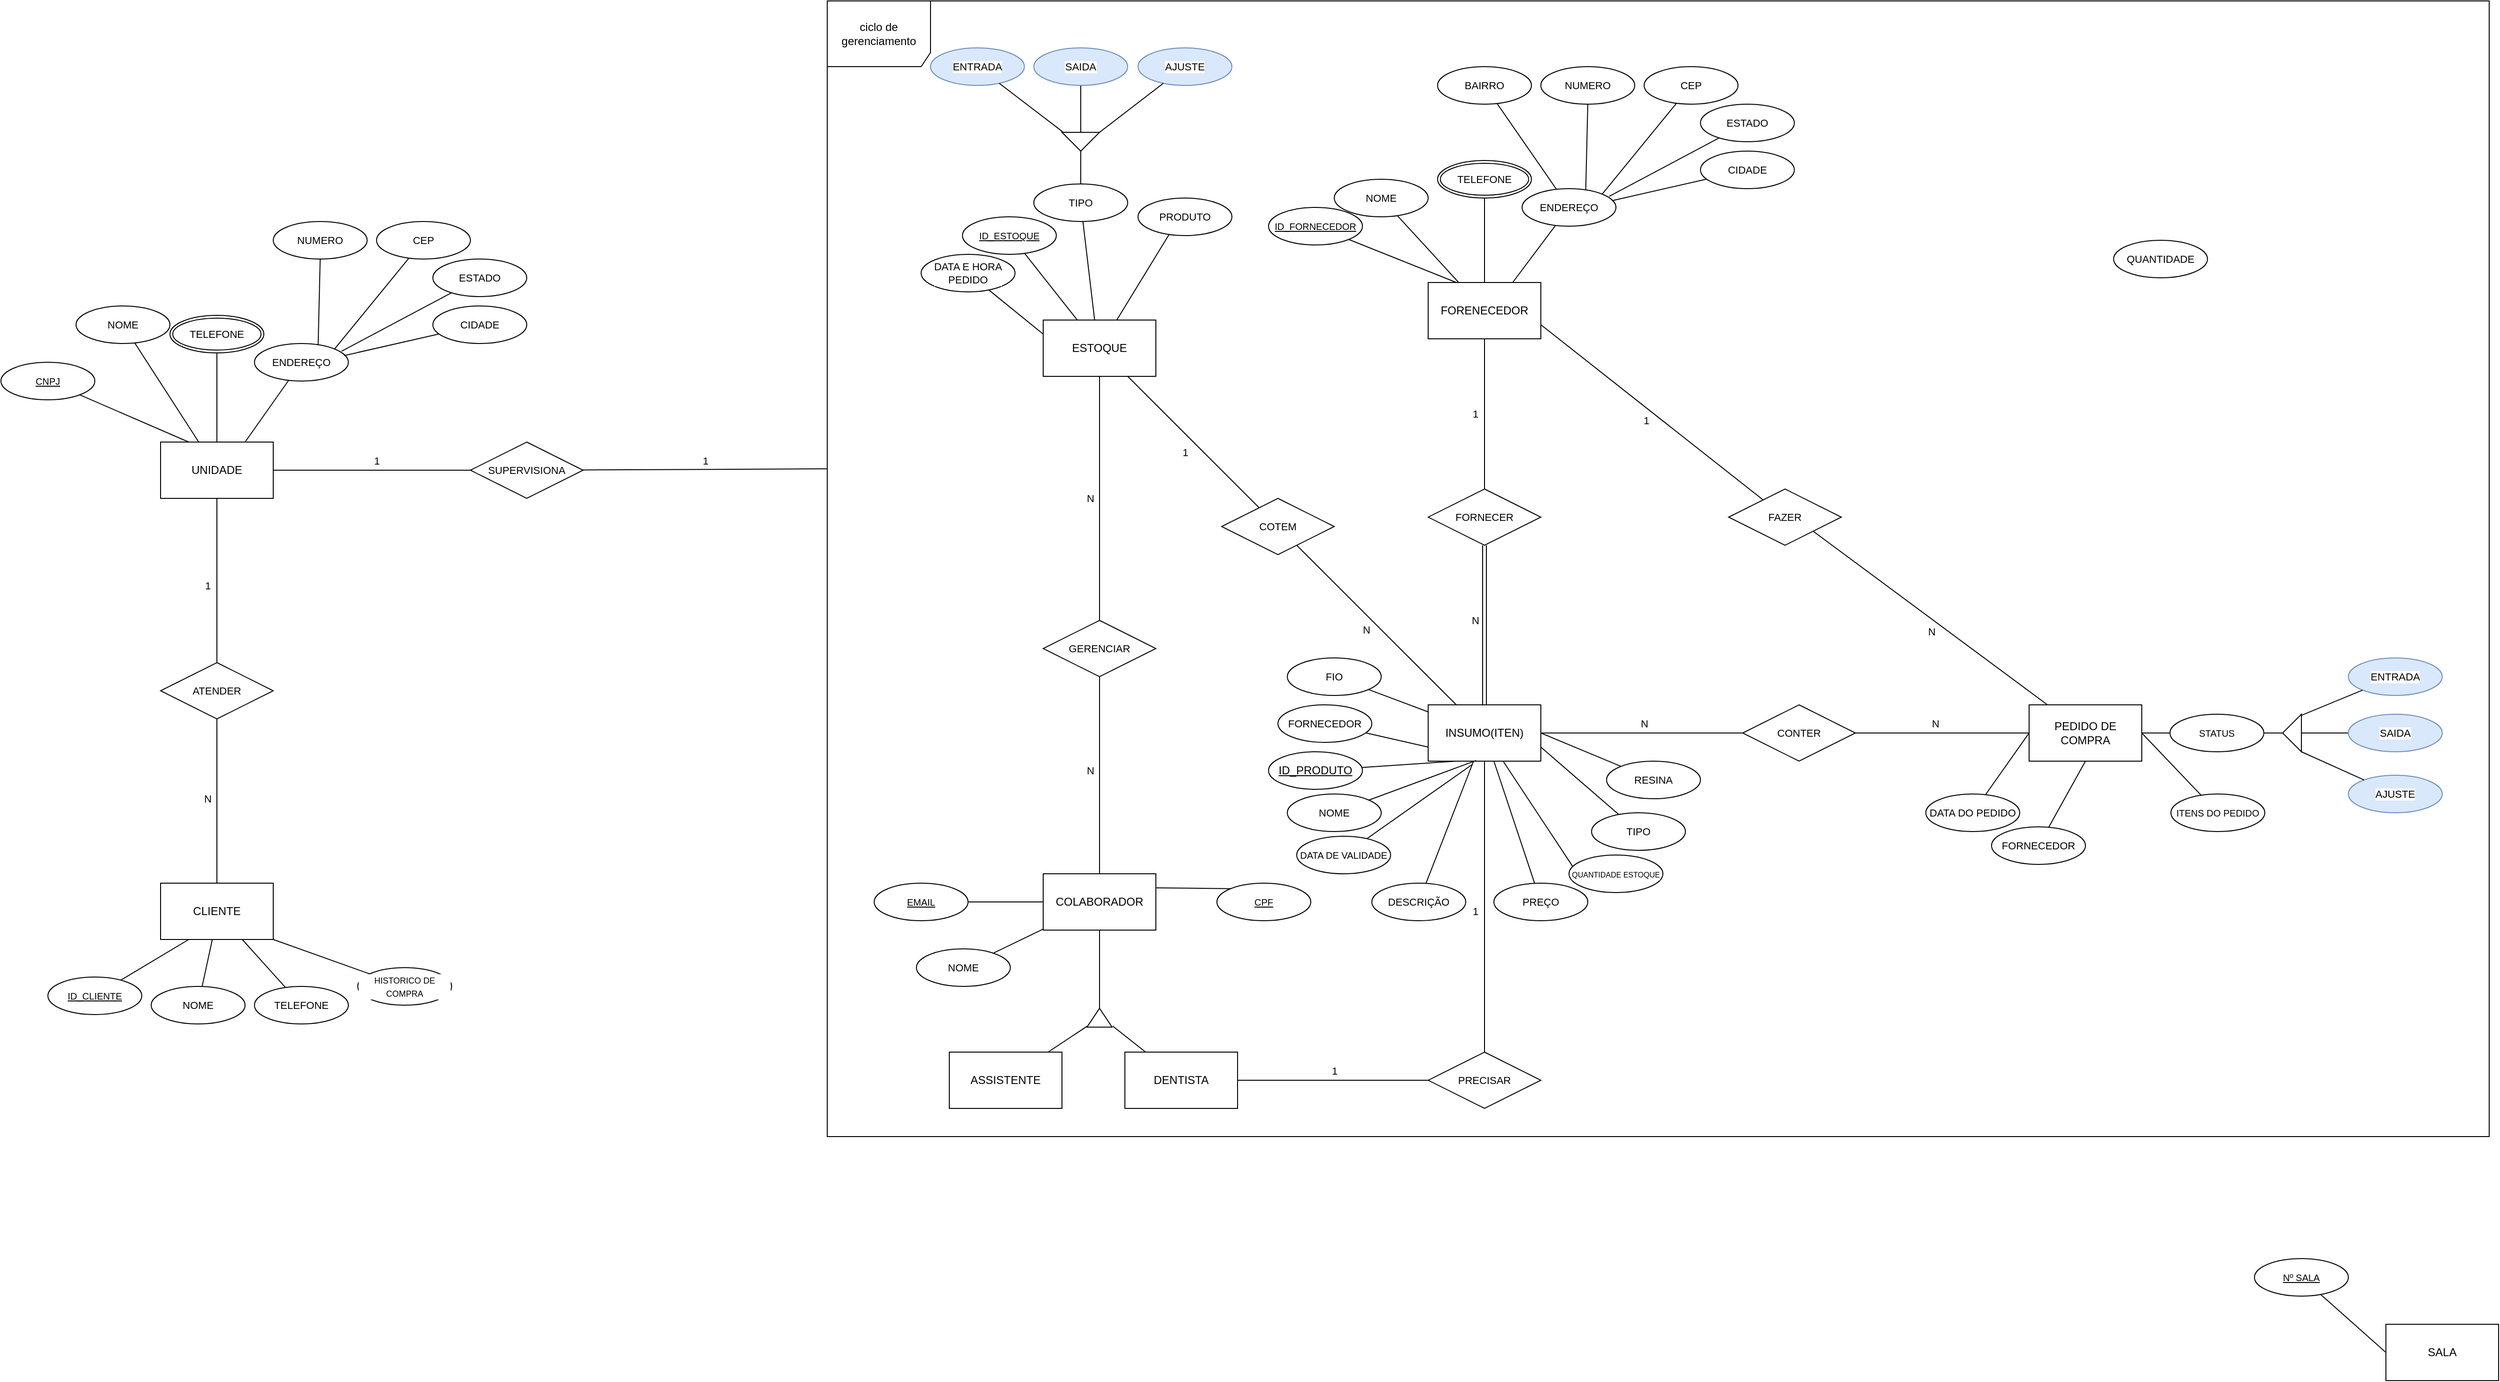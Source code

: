<mxfile version="24.4.0" type="github">
  <diagram name="Página-1" id="sjnM--gIX61gZ9Nr2OTS">
    <mxGraphModel dx="3592" dy="2156" grid="1" gridSize="10" guides="1" tooltips="1" connect="1" arrows="1" fold="1" page="1" pageScale="1" pageWidth="827" pageHeight="1169" math="0" shadow="0">
      <root>
        <mxCell id="0" />
        <mxCell id="1" parent="0" />
        <mxCell id="F1vruIVf_fd0uhkr9uQT-101" value="N" style="edgeStyle=none;rounded=0;orthogonalLoop=1;jettySize=auto;html=1;strokeColor=default;align=center;verticalAlign=middle;fontFamily=Helvetica;fontSize=11;fontColor=default;labelBackgroundColor=default;endArrow=none;endFill=0;entryX=0;entryY=0.5;entryDx=0;entryDy=0;" edge="1" parent="1" source="8owuQO46JdRlv9yFXmdw-3" target="F1vruIVf_fd0uhkr9uQT-100">
          <mxGeometry x="0.023" y="10" relative="1" as="geometry">
            <mxPoint x="460" y="140" as="targetPoint" />
            <mxPoint as="offset" />
          </mxGeometry>
        </mxCell>
        <mxCell id="F1vruIVf_fd0uhkr9uQT-106" value="N" style="edgeStyle=none;rounded=0;orthogonalLoop=1;jettySize=auto;html=1;strokeColor=default;align=center;verticalAlign=middle;fontFamily=Helvetica;fontSize=11;fontColor=default;labelBackgroundColor=default;endArrow=none;endFill=0;" edge="1" parent="1" source="8owuQO46JdRlv9yFXmdw-3" target="F1vruIVf_fd0uhkr9uQT-105">
          <mxGeometry x="0.035" y="11" relative="1" as="geometry">
            <mxPoint as="offset" />
          </mxGeometry>
        </mxCell>
        <mxCell id="8owuQO46JdRlv9yFXmdw-3" value="INSUMO(ITEN)" style="rounded=0;whiteSpace=wrap;html=1;direction=east;" parent="1" vertex="1">
          <mxGeometry x="140" y="110" width="120" height="60" as="geometry" />
        </mxCell>
        <mxCell id="8owuQO46JdRlv9yFXmdw-4" value="FORENECEDOR" style="rounded=0;whiteSpace=wrap;html=1;" parent="1" vertex="1">
          <mxGeometry x="140" y="-340" width="120" height="60" as="geometry" />
        </mxCell>
        <mxCell id="8owuQO46JdRlv9yFXmdw-5" value="PEDIDO DE COMPRA" style="rounded=0;whiteSpace=wrap;html=1;" parent="1" vertex="1">
          <mxGeometry x="780" y="110" width="120" height="60" as="geometry" />
        </mxCell>
        <mxCell id="F1vruIVf_fd0uhkr9uQT-114" value="N" style="edgeStyle=none;rounded=0;orthogonalLoop=1;jettySize=auto;html=1;strokeColor=default;align=center;verticalAlign=middle;fontFamily=Helvetica;fontSize=11;fontColor=default;labelBackgroundColor=default;endArrow=none;endFill=0;entryX=0.5;entryY=1;entryDx=0;entryDy=0;" edge="1" parent="1" source="8owuQO46JdRlv9yFXmdw-6" target="F1vruIVf_fd0uhkr9uQT-113">
          <mxGeometry x="0.029" y="10" relative="1" as="geometry">
            <mxPoint x="-1150" y="130" as="targetPoint" />
            <mxPoint as="offset" />
          </mxGeometry>
        </mxCell>
        <mxCell id="8owuQO46JdRlv9yFXmdw-6" value="CLIENTE" style="rounded=0;whiteSpace=wrap;html=1;" parent="1" vertex="1">
          <mxGeometry x="-1210" y="300" width="120" height="60" as="geometry" />
        </mxCell>
        <mxCell id="F1vruIVf_fd0uhkr9uQT-33" style="edgeStyle=none;rounded=0;orthogonalLoop=1;jettySize=auto;html=1;strokeColor=default;align=center;verticalAlign=middle;fontFamily=Helvetica;fontSize=11;fontColor=default;labelBackgroundColor=default;endArrow=none;endFill=0;entryX=0.659;entryY=0.963;entryDx=0;entryDy=0;entryPerimeter=0;" edge="1" parent="1" source="8owuQO46JdRlv9yFXmdw-7" target="F1vruIVf_fd0uhkr9uQT-34">
          <mxGeometry relative="1" as="geometry">
            <mxPoint x="-360" y="-430" as="targetPoint" />
          </mxGeometry>
        </mxCell>
        <mxCell id="F1vruIVf_fd0uhkr9uQT-48" style="edgeStyle=none;rounded=0;orthogonalLoop=1;jettySize=auto;html=1;strokeColor=default;align=center;verticalAlign=middle;fontFamily=Helvetica;fontSize=11;fontColor=default;labelBackgroundColor=default;endArrow=none;endFill=0;entryX=0.33;entryY=0.974;entryDx=0;entryDy=0;entryPerimeter=0;" edge="1" parent="1" source="8owuQO46JdRlv9yFXmdw-7" target="F1vruIVf_fd0uhkr9uQT-50">
          <mxGeometry relative="1" as="geometry">
            <mxPoint x="-140" y="-370" as="targetPoint" />
          </mxGeometry>
        </mxCell>
        <mxCell id="F1vruIVf_fd0uhkr9uQT-104" value="1" style="edgeStyle=none;rounded=0;orthogonalLoop=1;jettySize=auto;html=1;strokeColor=default;align=center;verticalAlign=middle;fontFamily=Helvetica;fontSize=11;fontColor=default;labelBackgroundColor=default;endArrow=none;endFill=0;" edge="1" parent="1" source="8owuQO46JdRlv9yFXmdw-7" target="F1vruIVf_fd0uhkr9uQT-105">
          <mxGeometry x="0.01" y="-14" relative="1" as="geometry">
            <mxPoint x="-50" y="-150" as="targetPoint" />
            <mxPoint as="offset" />
          </mxGeometry>
        </mxCell>
        <mxCell id="8owuQO46JdRlv9yFXmdw-7" value="ESTOQUE" style="rounded=0;whiteSpace=wrap;html=1;" parent="1" vertex="1">
          <mxGeometry x="-270" y="-300" width="120" height="60" as="geometry" />
        </mxCell>
        <mxCell id="8owuQO46JdRlv9yFXmdw-9" style="rounded=0;orthogonalLoop=1;jettySize=auto;html=1;endArrow=none;endFill=0;entryX=0.25;entryY=1;entryDx=0;entryDy=0;" parent="1" source="8owuQO46JdRlv9yFXmdw-8" target="8owuQO46JdRlv9yFXmdw-3" edge="1">
          <mxGeometry relative="1" as="geometry">
            <mxPoint x="170" y="370" as="targetPoint" />
          </mxGeometry>
        </mxCell>
        <mxCell id="8owuQO46JdRlv9yFXmdw-8" value="ID_PRODUTO" style="ellipse;whiteSpace=wrap;html=1;align=center;fontStyle=4;direction=east;" parent="1" vertex="1">
          <mxGeometry x="-30" y="160" width="100" height="40" as="geometry" />
        </mxCell>
        <mxCell id="8owuQO46JdRlv9yFXmdw-11" style="edgeStyle=none;rounded=0;orthogonalLoop=1;jettySize=auto;html=1;strokeColor=default;align=center;verticalAlign=middle;fontFamily=Helvetica;fontSize=11;fontColor=default;labelBackgroundColor=default;endArrow=none;endFill=0;entryX=0.425;entryY=0.989;entryDx=0;entryDy=0;entryPerimeter=0;" parent="1" source="8owuQO46JdRlv9yFXmdw-10" target="8owuQO46JdRlv9yFXmdw-3" edge="1">
          <mxGeometry relative="1" as="geometry">
            <mxPoint x="190.04" y="370" as="targetPoint" />
          </mxGeometry>
        </mxCell>
        <mxCell id="8owuQO46JdRlv9yFXmdw-10" value="NOME" style="ellipse;whiteSpace=wrap;html=1;align=center;fontFamily=Helvetica;fontSize=11;fontColor=default;labelBackgroundColor=default;direction=east;" parent="1" vertex="1">
          <mxGeometry x="-10" y="205" width="100" height="40" as="geometry" />
        </mxCell>
        <mxCell id="8owuQO46JdRlv9yFXmdw-13" style="edgeStyle=none;rounded=0;orthogonalLoop=1;jettySize=auto;html=1;strokeColor=default;align=center;verticalAlign=middle;fontFamily=Helvetica;fontSize=11;fontColor=default;labelBackgroundColor=default;endArrow=none;endFill=0;" parent="1" source="8owuQO46JdRlv9yFXmdw-12" target="8owuQO46JdRlv9yFXmdw-3" edge="1">
          <mxGeometry relative="1" as="geometry">
            <mxPoint x="207.5" y="370" as="targetPoint" />
          </mxGeometry>
        </mxCell>
        <mxCell id="8owuQO46JdRlv9yFXmdw-12" value="DESCRIÇÃO" style="ellipse;whiteSpace=wrap;html=1;align=center;fontFamily=Helvetica;fontSize=11;fontColor=default;labelBackgroundColor=default;direction=east;" parent="1" vertex="1">
          <mxGeometry x="80" y="300" width="100" height="40" as="geometry" />
        </mxCell>
        <mxCell id="8owuQO46JdRlv9yFXmdw-16" style="edgeStyle=none;rounded=0;orthogonalLoop=1;jettySize=auto;html=1;strokeColor=default;align=center;verticalAlign=middle;fontFamily=Helvetica;fontSize=11;fontColor=default;labelBackgroundColor=default;endArrow=none;endFill=0;" parent="1" source="8owuQO46JdRlv9yFXmdw-14" target="8owuQO46JdRlv9yFXmdw-3" edge="1">
          <mxGeometry relative="1" as="geometry">
            <mxPoint x="227.692" y="370" as="targetPoint" />
          </mxGeometry>
        </mxCell>
        <mxCell id="8owuQO46JdRlv9yFXmdw-14" value="PREÇO" style="ellipse;whiteSpace=wrap;html=1;align=center;fontFamily=Helvetica;fontSize=11;fontColor=default;labelBackgroundColor=default;direction=east;" parent="1" vertex="1">
          <mxGeometry x="210" y="300" width="100" height="40" as="geometry" />
        </mxCell>
        <mxCell id="8owuQO46JdRlv9yFXmdw-17" style="edgeStyle=none;rounded=0;orthogonalLoop=1;jettySize=auto;html=1;strokeColor=default;align=center;verticalAlign=middle;fontFamily=Helvetica;fontSize=11;fontColor=default;labelBackgroundColor=default;endArrow=none;endFill=0;exitX=0.187;exitY=0.864;exitDx=0;exitDy=0;exitPerimeter=0;" parent="1" source="8owuQO46JdRlv9yFXmdw-19" target="8owuQO46JdRlv9yFXmdw-3" edge="1">
          <mxGeometry relative="1" as="geometry">
            <mxPoint x="364.645" y="304.142" as="sourcePoint" />
            <mxPoint x="247.203" y="370" as="targetPoint" />
          </mxGeometry>
        </mxCell>
        <mxCell id="8owuQO46JdRlv9yFXmdw-19" value="&lt;font style=&quot;font-size: 8px;&quot;&gt;QUANTIDADE ESTOQUE&lt;/font&gt;" style="ellipse;whiteSpace=wrap;html=1;align=center;fontFamily=Helvetica;fontSize=11;fontColor=default;labelBackgroundColor=default;direction=east;" parent="1" vertex="1">
          <mxGeometry x="290" y="270" width="100" height="40" as="geometry" />
        </mxCell>
        <mxCell id="8owuQO46JdRlv9yFXmdw-22" style="edgeStyle=none;rounded=0;orthogonalLoop=1;jettySize=auto;html=1;strokeColor=default;align=center;verticalAlign=middle;fontFamily=Helvetica;fontSize=11;fontColor=default;labelBackgroundColor=default;endArrow=none;endFill=0;entryX=0;entryY=0.75;entryDx=0;entryDy=0;" parent="1" source="8owuQO46JdRlv9yFXmdw-21" target="8owuQO46JdRlv9yFXmdw-3" edge="1">
          <mxGeometry relative="1" as="geometry">
            <mxPoint x="147.08" y="369.88" as="targetPoint" />
          </mxGeometry>
        </mxCell>
        <mxCell id="8owuQO46JdRlv9yFXmdw-21" value="FORNECEDOR" style="ellipse;whiteSpace=wrap;html=1;align=center;fontFamily=Helvetica;fontSize=11;fontColor=default;labelBackgroundColor=default;direction=east;" parent="1" vertex="1">
          <mxGeometry x="-20" y="110" width="100" height="40" as="geometry" />
        </mxCell>
        <mxCell id="8owuQO46JdRlv9yFXmdw-24" style="edgeStyle=none;rounded=0;orthogonalLoop=1;jettySize=auto;html=1;strokeColor=default;align=center;verticalAlign=middle;fontFamily=Helvetica;fontSize=11;fontColor=default;labelBackgroundColor=default;endArrow=none;endFill=0;entryX=0.39;entryY=1.06;entryDx=0;entryDy=0;entryPerimeter=0;" parent="1" source="8owuQO46JdRlv9yFXmdw-23" target="8owuQO46JdRlv9yFXmdw-3" edge="1">
          <mxGeometry relative="1" as="geometry">
            <mxPoint x="200" y="170" as="targetPoint" />
          </mxGeometry>
        </mxCell>
        <mxCell id="8owuQO46JdRlv9yFXmdw-23" value="&lt;font style=&quot;font-size: 10px;&quot;&gt;DATA DE VALIDADE&lt;/font&gt;" style="ellipse;whiteSpace=wrap;html=1;align=center;fontFamily=Helvetica;fontSize=11;fontColor=default;labelBackgroundColor=default;direction=east;" parent="1" vertex="1">
          <mxGeometry y="250" width="100" height="40" as="geometry" />
        </mxCell>
        <mxCell id="8owuQO46JdRlv9yFXmdw-26" style="edgeStyle=none;rounded=0;orthogonalLoop=1;jettySize=auto;html=1;entryX=0.25;entryY=0;entryDx=0;entryDy=0;strokeColor=default;align=center;verticalAlign=middle;fontFamily=Helvetica;fontSize=11;fontColor=default;labelBackgroundColor=default;endArrow=none;endFill=0;" parent="1" source="8owuQO46JdRlv9yFXmdw-25" target="8owuQO46JdRlv9yFXmdw-4" edge="1">
          <mxGeometry relative="1" as="geometry" />
        </mxCell>
        <mxCell id="8owuQO46JdRlv9yFXmdw-25" value="&lt;font style=&quot;font-size: 10px;&quot;&gt;ID_FORNECEDOR&lt;/font&gt;" style="ellipse;whiteSpace=wrap;html=1;align=center;fontStyle=4;" parent="1" vertex="1">
          <mxGeometry x="-30" y="-420" width="100" height="40" as="geometry" />
        </mxCell>
        <mxCell id="8owuQO46JdRlv9yFXmdw-29" style="edgeStyle=none;rounded=0;orthogonalLoop=1;jettySize=auto;html=1;strokeColor=default;align=center;verticalAlign=middle;fontFamily=Helvetica;fontSize=11;fontColor=default;labelBackgroundColor=default;endArrow=none;endFill=0;" parent="1" source="8owuQO46JdRlv9yFXmdw-27" target="8owuQO46JdRlv9yFXmdw-4" edge="1">
          <mxGeometry relative="1" as="geometry" />
        </mxCell>
        <mxCell id="8owuQO46JdRlv9yFXmdw-27" value="NOME" style="ellipse;whiteSpace=wrap;html=1;align=center;fontFamily=Helvetica;fontSize=11;fontColor=default;labelBackgroundColor=default;" parent="1" vertex="1">
          <mxGeometry x="40" y="-450" width="100" height="40" as="geometry" />
        </mxCell>
        <mxCell id="8owuQO46JdRlv9yFXmdw-30" style="edgeStyle=none;rounded=0;orthogonalLoop=1;jettySize=auto;html=1;strokeColor=default;align=center;verticalAlign=middle;fontFamily=Helvetica;fontSize=11;fontColor=default;labelBackgroundColor=default;endArrow=none;endFill=0;" parent="1" source="8owuQO46JdRlv9yFXmdw-28" target="8owuQO46JdRlv9yFXmdw-4" edge="1">
          <mxGeometry relative="1" as="geometry" />
        </mxCell>
        <mxCell id="8owuQO46JdRlv9yFXmdw-28" value="TELEFONE" style="ellipse;shape=doubleEllipse;margin=3;whiteSpace=wrap;html=1;align=center;fontFamily=Helvetica;fontSize=11;fontColor=default;labelBackgroundColor=default;" parent="1" vertex="1">
          <mxGeometry x="150" y="-470" width="100" height="40" as="geometry" />
        </mxCell>
        <mxCell id="8owuQO46JdRlv9yFXmdw-32" style="edgeStyle=none;rounded=0;orthogonalLoop=1;jettySize=auto;html=1;entryX=0.75;entryY=0;entryDx=0;entryDy=0;strokeColor=default;align=center;verticalAlign=middle;fontFamily=Helvetica;fontSize=11;fontColor=default;labelBackgroundColor=default;endArrow=none;endFill=0;" parent="1" source="8owuQO46JdRlv9yFXmdw-31" target="8owuQO46JdRlv9yFXmdw-4" edge="1">
          <mxGeometry relative="1" as="geometry" />
        </mxCell>
        <mxCell id="8owuQO46JdRlv9yFXmdw-33" style="edgeStyle=none;rounded=0;orthogonalLoop=1;jettySize=auto;html=1;strokeColor=default;align=center;verticalAlign=middle;fontFamily=Helvetica;fontSize=11;fontColor=default;labelBackgroundColor=default;endArrow=none;endFill=0;entryX=0.5;entryY=1;entryDx=0;entryDy=0;exitX=0.678;exitY=0.066;exitDx=0;exitDy=0;exitPerimeter=0;" parent="1" source="8owuQO46JdRlv9yFXmdw-31" target="8owuQO46JdRlv9yFXmdw-34" edge="1">
          <mxGeometry relative="1" as="geometry">
            <mxPoint x="310" y="-520" as="targetPoint" />
          </mxGeometry>
        </mxCell>
        <mxCell id="8owuQO46JdRlv9yFXmdw-31" value="ENDEREÇO" style="ellipse;whiteSpace=wrap;html=1;align=center;fontFamily=Helvetica;fontSize=11;fontColor=default;labelBackgroundColor=default;" parent="1" vertex="1">
          <mxGeometry x="240" y="-440" width="100" height="40" as="geometry" />
        </mxCell>
        <mxCell id="8owuQO46JdRlv9yFXmdw-34" value="NUMERO" style="ellipse;whiteSpace=wrap;html=1;align=center;fontFamily=Helvetica;fontSize=11;fontColor=default;labelBackgroundColor=default;" parent="1" vertex="1">
          <mxGeometry x="260" y="-570" width="100" height="40" as="geometry" />
        </mxCell>
        <mxCell id="8owuQO46JdRlv9yFXmdw-36" style="edgeStyle=none;rounded=0;orthogonalLoop=1;jettySize=auto;html=1;entryX=1;entryY=0;entryDx=0;entryDy=0;strokeColor=default;align=center;verticalAlign=middle;fontFamily=Helvetica;fontSize=11;fontColor=default;labelBackgroundColor=default;endArrow=none;endFill=0;" parent="1" source="8owuQO46JdRlv9yFXmdw-35" target="8owuQO46JdRlv9yFXmdw-31" edge="1">
          <mxGeometry relative="1" as="geometry" />
        </mxCell>
        <mxCell id="8owuQO46JdRlv9yFXmdw-35" value="CEP" style="ellipse;whiteSpace=wrap;html=1;align=center;fontFamily=Helvetica;fontSize=11;fontColor=default;labelBackgroundColor=default;" parent="1" vertex="1">
          <mxGeometry x="370" y="-570" width="100" height="40" as="geometry" />
        </mxCell>
        <mxCell id="8owuQO46JdRlv9yFXmdw-37" value="ESTADO" style="ellipse;whiteSpace=wrap;html=1;align=center;fontFamily=Helvetica;fontSize=11;fontColor=default;labelBackgroundColor=default;" parent="1" vertex="1">
          <mxGeometry x="430" y="-530" width="100" height="40" as="geometry" />
        </mxCell>
        <mxCell id="8owuQO46JdRlv9yFXmdw-38" value="CIDADE" style="ellipse;whiteSpace=wrap;html=1;align=center;fontFamily=Helvetica;fontSize=11;fontColor=default;labelBackgroundColor=default;" parent="1" vertex="1">
          <mxGeometry x="430" y="-480" width="100" height="40" as="geometry" />
        </mxCell>
        <mxCell id="8owuQO46JdRlv9yFXmdw-39" style="edgeStyle=none;rounded=0;orthogonalLoop=1;jettySize=auto;html=1;entryX=0.956;entryY=0.321;entryDx=0;entryDy=0;entryPerimeter=0;strokeColor=default;align=center;verticalAlign=middle;fontFamily=Helvetica;fontSize=11;fontColor=default;labelBackgroundColor=default;endArrow=none;endFill=0;" parent="1" source="8owuQO46JdRlv9yFXmdw-38" target="8owuQO46JdRlv9yFXmdw-31" edge="1">
          <mxGeometry relative="1" as="geometry" />
        </mxCell>
        <mxCell id="8owuQO46JdRlv9yFXmdw-40" style="edgeStyle=none;rounded=0;orthogonalLoop=1;jettySize=auto;html=1;entryX=0.928;entryY=0.205;entryDx=0;entryDy=0;entryPerimeter=0;strokeColor=default;align=center;verticalAlign=middle;fontFamily=Helvetica;fontSize=11;fontColor=default;labelBackgroundColor=default;endArrow=none;endFill=0;" parent="1" source="8owuQO46JdRlv9yFXmdw-37" target="8owuQO46JdRlv9yFXmdw-31" edge="1">
          <mxGeometry relative="1" as="geometry" />
        </mxCell>
        <mxCell id="F1vruIVf_fd0uhkr9uQT-72" style="edgeStyle=none;rounded=0;orthogonalLoop=1;jettySize=auto;html=1;strokeColor=default;align=center;verticalAlign=middle;fontFamily=Helvetica;fontSize=11;fontColor=default;labelBackgroundColor=default;endArrow=none;endFill=0;" edge="1" parent="1" source="8owuQO46JdRlv9yFXmdw-41" target="8owuQO46JdRlv9yFXmdw-31">
          <mxGeometry relative="1" as="geometry" />
        </mxCell>
        <mxCell id="8owuQO46JdRlv9yFXmdw-41" value="BAIRRO" style="ellipse;whiteSpace=wrap;html=1;align=center;fontFamily=Helvetica;fontSize=11;fontColor=default;labelBackgroundColor=default;" parent="1" vertex="1">
          <mxGeometry x="150" y="-570" width="100" height="40" as="geometry" />
        </mxCell>
        <mxCell id="3QUPYxiof6qL5VCBH--U-45" style="edgeStyle=none;rounded=0;orthogonalLoop=1;jettySize=auto;html=1;entryX=1;entryY=0.5;entryDx=0;entryDy=0;strokeColor=default;align=center;verticalAlign=middle;fontFamily=Helvetica;fontSize=11;fontColor=default;labelBackgroundColor=default;endArrow=none;endFill=0;" edge="1" parent="1" source="stdZAMXeohNEDubxUgeH-2" target="3QUPYxiof6qL5VCBH--U-41">
          <mxGeometry relative="1" as="geometry" />
        </mxCell>
        <mxCell id="F1vruIVf_fd0uhkr9uQT-108" value="N" style="edgeStyle=none;rounded=0;orthogonalLoop=1;jettySize=auto;html=1;entryX=0.5;entryY=1;entryDx=0;entryDy=0;strokeColor=default;align=center;verticalAlign=middle;fontFamily=Helvetica;fontSize=11;fontColor=default;labelBackgroundColor=default;endArrow=none;endFill=0;" edge="1" parent="1" source="stdZAMXeohNEDubxUgeH-2" target="F1vruIVf_fd0uhkr9uQT-107">
          <mxGeometry x="0.048" y="10" relative="1" as="geometry">
            <mxPoint as="offset" />
          </mxGeometry>
        </mxCell>
        <mxCell id="stdZAMXeohNEDubxUgeH-2" value="COLABORADOR" style="rounded=0;whiteSpace=wrap;html=1;" vertex="1" parent="1">
          <mxGeometry x="-270" y="290" width="120" height="60" as="geometry" />
        </mxCell>
        <mxCell id="stdZAMXeohNEDubxUgeH-3" value="SALA" style="rounded=0;whiteSpace=wrap;html=1;" vertex="1" parent="1">
          <mxGeometry x="1160" y="770" width="120" height="60" as="geometry" />
        </mxCell>
        <mxCell id="3QUPYxiof6qL5VCBH--U-23" value="UNIDADE" style="rounded=0;whiteSpace=wrap;html=1;" vertex="1" parent="1">
          <mxGeometry x="-1210" y="-170" width="120" height="60" as="geometry" />
        </mxCell>
        <mxCell id="3QUPYxiof6qL5VCBH--U-24" style="edgeStyle=none;rounded=0;orthogonalLoop=1;jettySize=auto;html=1;entryX=0.25;entryY=0;entryDx=0;entryDy=0;strokeColor=default;align=center;verticalAlign=middle;fontFamily=Helvetica;fontSize=11;fontColor=default;labelBackgroundColor=default;endArrow=none;endFill=0;" edge="1" parent="1" source="3QUPYxiof6qL5VCBH--U-25" target="3QUPYxiof6qL5VCBH--U-23">
          <mxGeometry relative="1" as="geometry" />
        </mxCell>
        <mxCell id="3QUPYxiof6qL5VCBH--U-25" value="&lt;span style=&quot;font-size: 10px;&quot;&gt;CNPJ&lt;/span&gt;" style="ellipse;whiteSpace=wrap;html=1;align=center;fontStyle=4;" vertex="1" parent="1">
          <mxGeometry x="-1380" y="-255" width="100" height="40" as="geometry" />
        </mxCell>
        <mxCell id="3QUPYxiof6qL5VCBH--U-26" style="edgeStyle=none;rounded=0;orthogonalLoop=1;jettySize=auto;html=1;strokeColor=default;align=center;verticalAlign=middle;fontFamily=Helvetica;fontSize=11;fontColor=default;labelBackgroundColor=default;endArrow=none;endFill=0;" edge="1" parent="1" source="3QUPYxiof6qL5VCBH--U-27" target="3QUPYxiof6qL5VCBH--U-23">
          <mxGeometry relative="1" as="geometry" />
        </mxCell>
        <mxCell id="3QUPYxiof6qL5VCBH--U-27" value="NOME" style="ellipse;whiteSpace=wrap;html=1;align=center;fontFamily=Helvetica;fontSize=11;fontColor=default;labelBackgroundColor=default;" vertex="1" parent="1">
          <mxGeometry x="-1300" y="-315" width="100" height="40" as="geometry" />
        </mxCell>
        <mxCell id="3QUPYxiof6qL5VCBH--U-28" style="edgeStyle=none;rounded=0;orthogonalLoop=1;jettySize=auto;html=1;strokeColor=default;align=center;verticalAlign=middle;fontFamily=Helvetica;fontSize=11;fontColor=default;labelBackgroundColor=default;endArrow=none;endFill=0;" edge="1" parent="1" source="3QUPYxiof6qL5VCBH--U-29" target="3QUPYxiof6qL5VCBH--U-23">
          <mxGeometry relative="1" as="geometry" />
        </mxCell>
        <mxCell id="3QUPYxiof6qL5VCBH--U-29" value="TELEFONE" style="ellipse;shape=doubleEllipse;margin=3;whiteSpace=wrap;html=1;align=center;fontFamily=Helvetica;fontSize=11;fontColor=default;labelBackgroundColor=default;" vertex="1" parent="1">
          <mxGeometry x="-1200" y="-305" width="100" height="40" as="geometry" />
        </mxCell>
        <mxCell id="3QUPYxiof6qL5VCBH--U-30" style="edgeStyle=none;rounded=0;orthogonalLoop=1;jettySize=auto;html=1;entryX=0.75;entryY=0;entryDx=0;entryDy=0;strokeColor=default;align=center;verticalAlign=middle;fontFamily=Helvetica;fontSize=11;fontColor=default;labelBackgroundColor=default;endArrow=none;endFill=0;" edge="1" parent="1" source="3QUPYxiof6qL5VCBH--U-32" target="3QUPYxiof6qL5VCBH--U-23">
          <mxGeometry relative="1" as="geometry" />
        </mxCell>
        <mxCell id="3QUPYxiof6qL5VCBH--U-31" style="edgeStyle=none;rounded=0;orthogonalLoop=1;jettySize=auto;html=1;strokeColor=default;align=center;verticalAlign=middle;fontFamily=Helvetica;fontSize=11;fontColor=default;labelBackgroundColor=default;endArrow=none;endFill=0;entryX=0.5;entryY=1;entryDx=0;entryDy=0;exitX=0.678;exitY=0.066;exitDx=0;exitDy=0;exitPerimeter=0;" edge="1" parent="1" source="3QUPYxiof6qL5VCBH--U-32" target="3QUPYxiof6qL5VCBH--U-33">
          <mxGeometry relative="1" as="geometry">
            <mxPoint x="-1040" y="-355" as="targetPoint" />
          </mxGeometry>
        </mxCell>
        <mxCell id="3QUPYxiof6qL5VCBH--U-32" value="ENDEREÇO" style="ellipse;whiteSpace=wrap;html=1;align=center;fontFamily=Helvetica;fontSize=11;fontColor=default;labelBackgroundColor=default;" vertex="1" parent="1">
          <mxGeometry x="-1110" y="-275" width="100" height="40" as="geometry" />
        </mxCell>
        <mxCell id="3QUPYxiof6qL5VCBH--U-33" value="NUMERO" style="ellipse;whiteSpace=wrap;html=1;align=center;fontFamily=Helvetica;fontSize=11;fontColor=default;labelBackgroundColor=default;" vertex="1" parent="1">
          <mxGeometry x="-1090" y="-405" width="100" height="40" as="geometry" />
        </mxCell>
        <mxCell id="3QUPYxiof6qL5VCBH--U-34" style="edgeStyle=none;rounded=0;orthogonalLoop=1;jettySize=auto;html=1;entryX=1;entryY=0;entryDx=0;entryDy=0;strokeColor=default;align=center;verticalAlign=middle;fontFamily=Helvetica;fontSize=11;fontColor=default;labelBackgroundColor=default;endArrow=none;endFill=0;" edge="1" parent="1" source="3QUPYxiof6qL5VCBH--U-35" target="3QUPYxiof6qL5VCBH--U-32">
          <mxGeometry relative="1" as="geometry" />
        </mxCell>
        <mxCell id="3QUPYxiof6qL5VCBH--U-35" value="CEP" style="ellipse;whiteSpace=wrap;html=1;align=center;fontFamily=Helvetica;fontSize=11;fontColor=default;labelBackgroundColor=default;" vertex="1" parent="1">
          <mxGeometry x="-980" y="-405" width="100" height="40" as="geometry" />
        </mxCell>
        <mxCell id="3QUPYxiof6qL5VCBH--U-36" value="ESTADO" style="ellipse;whiteSpace=wrap;html=1;align=center;fontFamily=Helvetica;fontSize=11;fontColor=default;labelBackgroundColor=default;" vertex="1" parent="1">
          <mxGeometry x="-920" y="-365" width="100" height="40" as="geometry" />
        </mxCell>
        <mxCell id="3QUPYxiof6qL5VCBH--U-37" value="CIDADE" style="ellipse;whiteSpace=wrap;html=1;align=center;fontFamily=Helvetica;fontSize=11;fontColor=default;labelBackgroundColor=default;" vertex="1" parent="1">
          <mxGeometry x="-920" y="-315" width="100" height="40" as="geometry" />
        </mxCell>
        <mxCell id="3QUPYxiof6qL5VCBH--U-38" style="edgeStyle=none;rounded=0;orthogonalLoop=1;jettySize=auto;html=1;entryX=0.956;entryY=0.321;entryDx=0;entryDy=0;entryPerimeter=0;strokeColor=default;align=center;verticalAlign=middle;fontFamily=Helvetica;fontSize=11;fontColor=default;labelBackgroundColor=default;endArrow=none;endFill=0;" edge="1" parent="1" source="3QUPYxiof6qL5VCBH--U-37" target="3QUPYxiof6qL5VCBH--U-32">
          <mxGeometry relative="1" as="geometry" />
        </mxCell>
        <mxCell id="3QUPYxiof6qL5VCBH--U-39" style="edgeStyle=none;rounded=0;orthogonalLoop=1;jettySize=auto;html=1;entryX=0.928;entryY=0.205;entryDx=0;entryDy=0;entryPerimeter=0;strokeColor=default;align=center;verticalAlign=middle;fontFamily=Helvetica;fontSize=11;fontColor=default;labelBackgroundColor=default;endArrow=none;endFill=0;" edge="1" parent="1" source="3QUPYxiof6qL5VCBH--U-36" target="3QUPYxiof6qL5VCBH--U-32">
          <mxGeometry relative="1" as="geometry" />
        </mxCell>
        <mxCell id="3QUPYxiof6qL5VCBH--U-41" value="" style="triangle;whiteSpace=wrap;html=1;fontFamily=Helvetica;fontSize=11;fontColor=default;labelBackgroundColor=default;rotation=-90;" vertex="1" parent="1">
          <mxGeometry x="-220" y="430" width="20" height="26.67" as="geometry" />
        </mxCell>
        <mxCell id="3QUPYxiof6qL5VCBH--U-47" style="edgeStyle=none;rounded=0;orthogonalLoop=1;jettySize=auto;html=1;entryX=0.044;entryY=0.004;entryDx=0;entryDy=0;strokeColor=default;align=center;verticalAlign=middle;fontFamily=Helvetica;fontSize=11;fontColor=default;labelBackgroundColor=default;endArrow=none;endFill=0;entryPerimeter=0;" edge="1" parent="1" source="3QUPYxiof6qL5VCBH--U-43" target="3QUPYxiof6qL5VCBH--U-41">
          <mxGeometry relative="1" as="geometry" />
        </mxCell>
        <mxCell id="3QUPYxiof6qL5VCBH--U-43" value="ASSISTENTE" style="rounded=0;whiteSpace=wrap;html=1;" vertex="1" parent="1">
          <mxGeometry x="-370" y="480" width="120" height="60" as="geometry" />
        </mxCell>
        <mxCell id="F1vruIVf_fd0uhkr9uQT-32" style="edgeStyle=none;rounded=0;orthogonalLoop=1;jettySize=auto;html=1;entryX=1;entryY=0.5;entryDx=0;entryDy=0;strokeColor=default;align=center;verticalAlign=middle;fontFamily=Helvetica;fontSize=11;fontColor=default;labelBackgroundColor=default;endArrow=none;endFill=0;" edge="1" parent="1" source="F1vruIVf_fd0uhkr9uQT-31" target="8owuQO46JdRlv9yFXmdw-5">
          <mxGeometry relative="1" as="geometry" />
        </mxCell>
        <mxCell id="3QUPYxiof6qL5VCBH--U-46" style="edgeStyle=none;rounded=0;orthogonalLoop=1;jettySize=auto;html=1;strokeColor=default;align=center;verticalAlign=middle;fontFamily=Helvetica;fontSize=11;fontColor=default;labelBackgroundColor=default;endArrow=none;endFill=0;entryX=0.055;entryY=1.026;entryDx=0;entryDy=0;entryPerimeter=0;" edge="1" parent="1" source="3QUPYxiof6qL5VCBH--U-44" target="3QUPYxiof6qL5VCBH--U-41">
          <mxGeometry relative="1" as="geometry">
            <mxPoint x="-195" y="455" as="targetPoint" />
          </mxGeometry>
        </mxCell>
        <mxCell id="F1vruIVf_fd0uhkr9uQT-31" value="&lt;font style=&quot;font-size: 10px;&quot;&gt;ITENS DO PEDIDO&lt;/font&gt;" style="ellipse;whiteSpace=wrap;html=1;align=center;fontFamily=Helvetica;fontSize=11;fontColor=default;labelBackgroundColor=default;" vertex="1" parent="1">
          <mxGeometry x="931" y="205" width="100" height="40" as="geometry" />
        </mxCell>
        <mxCell id="F1vruIVf_fd0uhkr9uQT-117" value="1" style="edgeStyle=none;rounded=0;orthogonalLoop=1;jettySize=auto;html=1;entryX=0;entryY=0.5;entryDx=0;entryDy=0;strokeColor=default;align=center;verticalAlign=middle;fontFamily=Helvetica;fontSize=11;fontColor=default;labelBackgroundColor=default;endArrow=none;endFill=0;" edge="1" parent="1" source="3QUPYxiof6qL5VCBH--U-44" target="F1vruIVf_fd0uhkr9uQT-116">
          <mxGeometry x="0.015" y="10" relative="1" as="geometry">
            <mxPoint as="offset" />
          </mxGeometry>
        </mxCell>
        <mxCell id="3QUPYxiof6qL5VCBH--U-44" value="DENTISTA" style="rounded=0;whiteSpace=wrap;html=1;" vertex="1" parent="1">
          <mxGeometry x="-183" y="480" width="120" height="60" as="geometry" />
        </mxCell>
        <mxCell id="F1vruIVf_fd0uhkr9uQT-34" value="&lt;font style=&quot;font-size: 10px;&quot;&gt;ID_ESTOQUE&lt;/font&gt;" style="ellipse;whiteSpace=wrap;html=1;align=center;fontStyle=4;" vertex="1" parent="1">
          <mxGeometry x="-356" y="-410" width="100" height="40" as="geometry" />
        </mxCell>
        <mxCell id="3QUPYxiof6qL5VCBH--U-49" style="edgeStyle=none;rounded=0;orthogonalLoop=1;jettySize=auto;html=1;entryX=1;entryY=0.25;entryDx=0;entryDy=0;strokeColor=default;align=center;verticalAlign=middle;fontFamily=Helvetica;fontSize=11;fontColor=default;labelBackgroundColor=default;endArrow=none;endFill=0;exitX=0;exitY=0;exitDx=0;exitDy=0;" edge="1" parent="1" source="3QUPYxiof6qL5VCBH--U-48" target="stdZAMXeohNEDubxUgeH-2">
          <mxGeometry relative="1" as="geometry">
            <mxPoint x="-85" y="275" as="sourcePoint" />
          </mxGeometry>
        </mxCell>
        <mxCell id="F1vruIVf_fd0uhkr9uQT-36" style="edgeStyle=none;rounded=0;orthogonalLoop=1;jettySize=auto;html=1;strokeColor=default;align=center;verticalAlign=middle;fontFamily=Helvetica;fontSize=11;fontColor=default;labelBackgroundColor=default;endArrow=none;endFill=0;entryX=1;entryY=0.5;entryDx=0;entryDy=0;" edge="1" parent="1" source="F1vruIVf_fd0uhkr9uQT-37" target="F1vruIVf_fd0uhkr9uQT-38">
          <mxGeometry relative="1" as="geometry">
            <mxPoint x="-229.5" y="-520" as="targetPoint" />
          </mxGeometry>
        </mxCell>
        <mxCell id="3QUPYxiof6qL5VCBH--U-48" value="&lt;span style=&quot;font-size: 10px;&quot;&gt;CPF&lt;/span&gt;" style="ellipse;whiteSpace=wrap;html=1;align=center;fontStyle=4;" vertex="1" parent="1">
          <mxGeometry x="-85" y="300" width="100" height="40" as="geometry" />
        </mxCell>
        <mxCell id="F1vruIVf_fd0uhkr9uQT-47" style="edgeStyle=none;rounded=0;orthogonalLoop=1;jettySize=auto;html=1;strokeColor=default;align=center;verticalAlign=middle;fontFamily=Helvetica;fontSize=11;fontColor=default;labelBackgroundColor=default;endArrow=none;endFill=0;entryX=0.457;entryY=0.009;entryDx=0;entryDy=0;entryPerimeter=0;" edge="1" parent="1" source="F1vruIVf_fd0uhkr9uQT-37" target="8owuQO46JdRlv9yFXmdw-7">
          <mxGeometry relative="1" as="geometry">
            <mxPoint x="-230" y="-340" as="targetPoint" />
          </mxGeometry>
        </mxCell>
        <mxCell id="3QUPYxiof6qL5VCBH--U-51" style="edgeStyle=none;rounded=0;orthogonalLoop=1;jettySize=auto;html=1;entryX=0;entryY=0.5;entryDx=0;entryDy=0;strokeColor=default;align=center;verticalAlign=middle;fontFamily=Helvetica;fontSize=11;fontColor=default;labelBackgroundColor=default;endArrow=none;endFill=0;" edge="1" parent="1" source="3QUPYxiof6qL5VCBH--U-50" target="stdZAMXeohNEDubxUgeH-2">
          <mxGeometry relative="1" as="geometry" />
        </mxCell>
        <mxCell id="F1vruIVf_fd0uhkr9uQT-37" value="TIPO" style="ellipse;whiteSpace=wrap;html=1;align=center;fontFamily=Helvetica;fontSize=11;fontColor=default;labelBackgroundColor=default;" vertex="1" parent="1">
          <mxGeometry x="-280" y="-445" width="100" height="40" as="geometry" />
        </mxCell>
        <mxCell id="3QUPYxiof6qL5VCBH--U-50" value="&lt;span style=&quot;font-size: 10px;&quot;&gt;EMAIL&lt;/span&gt;" style="ellipse;whiteSpace=wrap;html=1;align=center;fontStyle=4;" vertex="1" parent="1">
          <mxGeometry x="-450" y="300" width="100" height="40" as="geometry" />
        </mxCell>
        <mxCell id="F1vruIVf_fd0uhkr9uQT-38" value="" style="triangle;whiteSpace=wrap;html=1;fontFamily=Helvetica;fontSize=11;fontColor=default;labelBackgroundColor=default;rotation=90;" vertex="1" parent="1">
          <mxGeometry x="-240" y="-510" width="20" height="40" as="geometry" />
        </mxCell>
        <mxCell id="3QUPYxiof6qL5VCBH--U-53" value="NOME" style="ellipse;whiteSpace=wrap;html=1;align=center;fontFamily=Helvetica;fontSize=11;fontColor=default;labelBackgroundColor=default;" vertex="1" parent="1">
          <mxGeometry x="-405" y="370" width="100" height="40" as="geometry" />
        </mxCell>
        <mxCell id="F1vruIVf_fd0uhkr9uQT-39" value="ENTRADA" style="ellipse;whiteSpace=wrap;html=1;align=center;fontFamily=Helvetica;fontSize=11;labelBackgroundColor=default;fillColor=#dae8fc;strokeColor=#6c8ebf;" vertex="1" parent="1">
          <mxGeometry x="-390" y="-590" width="100" height="40" as="geometry" />
        </mxCell>
        <mxCell id="3QUPYxiof6qL5VCBH--U-54" style="edgeStyle=none;rounded=0;orthogonalLoop=1;jettySize=auto;html=1;strokeColor=default;align=center;verticalAlign=middle;fontFamily=Helvetica;fontSize=11;fontColor=default;labelBackgroundColor=default;endArrow=none;endFill=0;" edge="1" parent="1" source="3QUPYxiof6qL5VCBH--U-53" target="stdZAMXeohNEDubxUgeH-2">
          <mxGeometry relative="1" as="geometry" />
        </mxCell>
        <mxCell id="F1vruIVf_fd0uhkr9uQT-40" style="edgeStyle=none;rounded=0;orthogonalLoop=1;jettySize=auto;html=1;entryX=0;entryY=0.5;entryDx=0;entryDy=0;strokeColor=default;align=center;verticalAlign=middle;fontFamily=Helvetica;fontSize=11;fontColor=default;labelBackgroundColor=default;endArrow=none;endFill=0;" edge="1" parent="1" source="F1vruIVf_fd0uhkr9uQT-41" target="F1vruIVf_fd0uhkr9uQT-38">
          <mxGeometry relative="1" as="geometry" />
        </mxCell>
        <mxCell id="3QUPYxiof6qL5VCBH--U-57" style="edgeStyle=none;rounded=0;orthogonalLoop=1;jettySize=auto;html=1;entryX=0;entryY=0.5;entryDx=0;entryDy=0;strokeColor=default;align=center;verticalAlign=middle;fontFamily=Helvetica;fontSize=11;fontColor=default;labelBackgroundColor=default;endArrow=none;endFill=0;" edge="1" parent="1" source="3QUPYxiof6qL5VCBH--U-56" target="stdZAMXeohNEDubxUgeH-3">
          <mxGeometry relative="1" as="geometry" />
        </mxCell>
        <mxCell id="F1vruIVf_fd0uhkr9uQT-41" value="SAIDA" style="ellipse;whiteSpace=wrap;html=1;align=center;fontFamily=Helvetica;fontSize=11;labelBackgroundColor=default;fillColor=#dae8fc;strokeColor=#6c8ebf;" vertex="1" parent="1">
          <mxGeometry x="-280" y="-590" width="100" height="40" as="geometry" />
        </mxCell>
        <mxCell id="3QUPYxiof6qL5VCBH--U-56" value="&lt;span style=&quot;font-size: 10px;&quot;&gt;Nº SALA&lt;/span&gt;" style="ellipse;whiteSpace=wrap;html=1;align=center;fontStyle=4;" vertex="1" parent="1">
          <mxGeometry x="1020" y="700" width="100" height="40" as="geometry" />
        </mxCell>
        <mxCell id="F1vruIVf_fd0uhkr9uQT-42" value="AJUSTE" style="ellipse;whiteSpace=wrap;html=1;align=center;fontFamily=Helvetica;fontSize=11;labelBackgroundColor=default;fillColor=#dae8fc;strokeColor=#6c8ebf;" vertex="1" parent="1">
          <mxGeometry x="-169" y="-590" width="100" height="40" as="geometry" />
        </mxCell>
        <mxCell id="F1vruIVf_fd0uhkr9uQT-43" style="edgeStyle=none;rounded=0;orthogonalLoop=1;jettySize=auto;html=1;entryX=-0.016;entryY=0.973;entryDx=0;entryDy=0;entryPerimeter=0;strokeColor=default;align=center;verticalAlign=middle;fontFamily=Helvetica;fontSize=11;fontColor=default;labelBackgroundColor=default;endArrow=none;endFill=0;" edge="1" parent="1" source="F1vruIVf_fd0uhkr9uQT-39" target="F1vruIVf_fd0uhkr9uQT-38">
          <mxGeometry relative="1" as="geometry" />
        </mxCell>
        <mxCell id="F1vruIVf_fd0uhkr9uQT-44" style="edgeStyle=none;rounded=0;orthogonalLoop=1;jettySize=auto;html=1;entryX=0;entryY=0;entryDx=0;entryDy=0;entryPerimeter=0;strokeColor=default;align=center;verticalAlign=middle;fontFamily=Helvetica;fontSize=11;fontColor=default;labelBackgroundColor=default;endArrow=none;endFill=0;" edge="1" parent="1" source="F1vruIVf_fd0uhkr9uQT-42" target="F1vruIVf_fd0uhkr9uQT-38">
          <mxGeometry relative="1" as="geometry" />
        </mxCell>
        <mxCell id="F1vruIVf_fd0uhkr9uQT-50" value="PRODUTO" style="ellipse;whiteSpace=wrap;html=1;align=center;fontFamily=Helvetica;fontSize=11;fontColor=default;labelBackgroundColor=default;" vertex="1" parent="1">
          <mxGeometry x="-169" y="-430" width="100" height="40" as="geometry" />
        </mxCell>
        <mxCell id="F1vruIVf_fd0uhkr9uQT-51" value="QUANTIDADE" style="ellipse;whiteSpace=wrap;html=1;align=center;fontFamily=Helvetica;fontSize=11;fontColor=default;labelBackgroundColor=default;" vertex="1" parent="1">
          <mxGeometry x="870" y="-385" width="100" height="40" as="geometry" />
        </mxCell>
        <mxCell id="F1vruIVf_fd0uhkr9uQT-56" style="edgeStyle=none;rounded=0;orthogonalLoop=1;jettySize=auto;html=1;entryX=0;entryY=0.25;entryDx=0;entryDy=0;strokeColor=default;align=center;verticalAlign=middle;fontFamily=Helvetica;fontSize=11;fontColor=default;labelBackgroundColor=default;endArrow=none;endFill=0;" edge="1" parent="1" source="F1vruIVf_fd0uhkr9uQT-55" target="8owuQO46JdRlv9yFXmdw-7">
          <mxGeometry relative="1" as="geometry" />
        </mxCell>
        <mxCell id="F1vruIVf_fd0uhkr9uQT-55" value="DATA E HORA&lt;div&gt;PEDIDO&lt;/div&gt;" style="ellipse;whiteSpace=wrap;html=1;align=center;fontFamily=Helvetica;fontSize=11;fontColor=default;labelBackgroundColor=default;" vertex="1" parent="1">
          <mxGeometry x="-400" y="-370" width="100" height="40" as="geometry" />
        </mxCell>
        <mxCell id="F1vruIVf_fd0uhkr9uQT-58" style="edgeStyle=none;rounded=0;orthogonalLoop=1;jettySize=auto;html=1;entryX=0.25;entryY=1;entryDx=0;entryDy=0;strokeColor=default;align=center;verticalAlign=middle;fontFamily=Helvetica;fontSize=11;fontColor=default;labelBackgroundColor=default;endArrow=none;endFill=0;" edge="1" parent="1" source="F1vruIVf_fd0uhkr9uQT-57" target="8owuQO46JdRlv9yFXmdw-6">
          <mxGeometry relative="1" as="geometry" />
        </mxCell>
        <mxCell id="F1vruIVf_fd0uhkr9uQT-57" value="&lt;font style=&quot;font-size: 10px;&quot;&gt;ID_CLIENTE&lt;/font&gt;" style="ellipse;whiteSpace=wrap;html=1;align=center;fontStyle=4;" vertex="1" parent="1">
          <mxGeometry x="-1330" y="400" width="100" height="40" as="geometry" />
        </mxCell>
        <mxCell id="F1vruIVf_fd0uhkr9uQT-60" style="edgeStyle=none;rounded=0;orthogonalLoop=1;jettySize=auto;html=1;entryX=0.46;entryY=0.994;entryDx=0;entryDy=0;strokeColor=default;align=center;verticalAlign=middle;fontFamily=Helvetica;fontSize=11;fontColor=default;labelBackgroundColor=default;endArrow=none;endFill=0;entryPerimeter=0;" edge="1" parent="1" source="F1vruIVf_fd0uhkr9uQT-59" target="8owuQO46JdRlv9yFXmdw-6">
          <mxGeometry relative="1" as="geometry" />
        </mxCell>
        <mxCell id="F1vruIVf_fd0uhkr9uQT-59" value="NOME" style="ellipse;whiteSpace=wrap;html=1;align=center;fontFamily=Helvetica;fontSize=11;fontColor=default;labelBackgroundColor=default;" vertex="1" parent="1">
          <mxGeometry x="-1220" y="410" width="100" height="40" as="geometry" />
        </mxCell>
        <mxCell id="F1vruIVf_fd0uhkr9uQT-62" style="edgeStyle=none;rounded=0;orthogonalLoop=1;jettySize=auto;html=1;strokeColor=default;align=center;verticalAlign=middle;fontFamily=Helvetica;fontSize=11;fontColor=default;labelBackgroundColor=default;endArrow=none;endFill=0;" edge="1" parent="1" source="F1vruIVf_fd0uhkr9uQT-61" target="8owuQO46JdRlv9yFXmdw-6">
          <mxGeometry relative="1" as="geometry" />
        </mxCell>
        <mxCell id="F1vruIVf_fd0uhkr9uQT-61" value="TELEFONE" style="ellipse;whiteSpace=wrap;html=1;align=center;fontFamily=Helvetica;fontSize=11;fontColor=default;labelBackgroundColor=default;" vertex="1" parent="1">
          <mxGeometry x="-1110" y="410" width="100" height="40" as="geometry" />
        </mxCell>
        <mxCell id="F1vruIVf_fd0uhkr9uQT-66" style="edgeStyle=none;rounded=0;orthogonalLoop=1;jettySize=auto;html=1;entryX=1;entryY=1;entryDx=0;entryDy=0;strokeColor=default;align=center;verticalAlign=middle;fontFamily=Helvetica;fontSize=11;fontColor=default;labelBackgroundColor=default;endArrow=none;endFill=0;" edge="1" parent="1" source="F1vruIVf_fd0uhkr9uQT-65" target="8owuQO46JdRlv9yFXmdw-6">
          <mxGeometry relative="1" as="geometry" />
        </mxCell>
        <mxCell id="F1vruIVf_fd0uhkr9uQT-65" value="&lt;font style=&quot;font-size: 9px;&quot;&gt;HISTORICO DE COMPRA&lt;/font&gt;" style="ellipse;whiteSpace=wrap;html=1;align=center;fontFamily=Helvetica;fontSize=11;fontColor=default;labelBackgroundColor=default;" vertex="1" parent="1">
          <mxGeometry x="-1000" y="390" width="100" height="40" as="geometry" />
        </mxCell>
        <mxCell id="F1vruIVf_fd0uhkr9uQT-69" style="edgeStyle=none;rounded=0;orthogonalLoop=1;jettySize=auto;html=1;entryX=0.5;entryY=1;entryDx=0;entryDy=0;strokeColor=default;align=center;verticalAlign=middle;fontFamily=Helvetica;fontSize=11;fontColor=default;labelBackgroundColor=default;endArrow=none;endFill=0;" edge="1" parent="1" source="F1vruIVf_fd0uhkr9uQT-67" target="8owuQO46JdRlv9yFXmdw-4">
          <mxGeometry relative="1" as="geometry" />
        </mxCell>
        <mxCell id="F1vruIVf_fd0uhkr9uQT-67" value="FORNECER" style="shape=rhombus;perimeter=rhombusPerimeter;whiteSpace=wrap;html=1;align=center;fontFamily=Helvetica;fontSize=11;fontColor=default;labelBackgroundColor=default;" vertex="1" parent="1">
          <mxGeometry x="140" y="-120" width="120" height="60" as="geometry" />
        </mxCell>
        <mxCell id="F1vruIVf_fd0uhkr9uQT-73" value="1" style="shape=link;html=1;rounded=0;strokeColor=default;align=center;verticalAlign=middle;fontFamily=Helvetica;fontSize=11;fontColor=default;labelBackgroundColor=default;endArrow=none;endFill=0;exitX=0.5;exitY=0;exitDx=0;exitDy=0;entryX=0.5;entryY=1;entryDx=0;entryDy=0;" edge="1" parent="1" source="8owuQO46JdRlv9yFXmdw-3" target="F1vruIVf_fd0uhkr9uQT-67">
          <mxGeometry x="1" y="140" relative="1" as="geometry">
            <mxPoint x="120" y="10" as="sourcePoint" />
            <mxPoint x="280" y="10" as="targetPoint" />
            <mxPoint x="130" y="-140" as="offset" />
          </mxGeometry>
        </mxCell>
        <mxCell id="F1vruIVf_fd0uhkr9uQT-75" value="N" style="edgeLabel;html=1;align=center;verticalAlign=middle;resizable=0;points=[];fontFamily=Helvetica;fontSize=11;fontColor=default;labelBackgroundColor=default;" vertex="1" connectable="0" parent="F1vruIVf_fd0uhkr9uQT-73">
          <mxGeometry x="0.067" y="-1" relative="1" as="geometry">
            <mxPoint x="-11" as="offset" />
          </mxGeometry>
        </mxCell>
        <mxCell id="F1vruIVf_fd0uhkr9uQT-77" style="edgeStyle=none;rounded=0;orthogonalLoop=1;jettySize=auto;html=1;entryX=1;entryY=0.75;entryDx=0;entryDy=0;strokeColor=default;align=center;verticalAlign=middle;fontFamily=Helvetica;fontSize=11;fontColor=default;labelBackgroundColor=default;endArrow=none;endFill=0;" edge="1" parent="1" source="F1vruIVf_fd0uhkr9uQT-76" target="8owuQO46JdRlv9yFXmdw-3">
          <mxGeometry relative="1" as="geometry" />
        </mxCell>
        <mxCell id="F1vruIVf_fd0uhkr9uQT-76" value="TIPO" style="ellipse;whiteSpace=wrap;html=1;align=center;fontFamily=Helvetica;fontSize=11;fontColor=default;labelBackgroundColor=default;direction=east;" vertex="1" parent="1">
          <mxGeometry x="314" y="225" width="100" height="40" as="geometry" />
        </mxCell>
        <mxCell id="F1vruIVf_fd0uhkr9uQT-79" style="edgeStyle=none;rounded=0;orthogonalLoop=1;jettySize=auto;html=1;entryX=1;entryY=0.5;entryDx=0;entryDy=0;strokeColor=default;align=center;verticalAlign=middle;fontFamily=Helvetica;fontSize=11;fontColor=default;labelBackgroundColor=default;endArrow=none;endFill=0;" edge="1" parent="1" source="F1vruIVf_fd0uhkr9uQT-78" target="8owuQO46JdRlv9yFXmdw-3">
          <mxGeometry relative="1" as="geometry" />
        </mxCell>
        <mxCell id="F1vruIVf_fd0uhkr9uQT-78" value="RESINA" style="ellipse;whiteSpace=wrap;html=1;align=center;fontFamily=Helvetica;fontSize=11;fontColor=default;labelBackgroundColor=default;direction=east;" vertex="1" parent="1">
          <mxGeometry x="330" y="170" width="100" height="40" as="geometry" />
        </mxCell>
        <mxCell id="F1vruIVf_fd0uhkr9uQT-81" style="edgeStyle=none;rounded=0;orthogonalLoop=1;jettySize=auto;html=1;strokeColor=default;align=center;verticalAlign=middle;fontFamily=Helvetica;fontSize=11;fontColor=default;labelBackgroundColor=default;endArrow=none;endFill=0;" edge="1" parent="1" source="F1vruIVf_fd0uhkr9uQT-80" target="8owuQO46JdRlv9yFXmdw-3">
          <mxGeometry relative="1" as="geometry" />
        </mxCell>
        <mxCell id="F1vruIVf_fd0uhkr9uQT-80" value="FIO" style="ellipse;whiteSpace=wrap;html=1;align=center;fontFamily=Helvetica;fontSize=11;fontColor=default;labelBackgroundColor=default;direction=east;" vertex="1" parent="1">
          <mxGeometry x="-10" y="60" width="100" height="40" as="geometry" />
        </mxCell>
        <mxCell id="F1vruIVf_fd0uhkr9uQT-83" style="edgeStyle=none;rounded=0;orthogonalLoop=1;jettySize=auto;html=1;strokeColor=default;align=center;verticalAlign=middle;fontFamily=Helvetica;fontSize=11;fontColor=default;labelBackgroundColor=default;endArrow=none;endFill=0;entryX=0.5;entryY=1;entryDx=0;entryDy=0;" edge="1" parent="1" source="F1vruIVf_fd0uhkr9uQT-82" target="8owuQO46JdRlv9yFXmdw-5">
          <mxGeometry relative="1" as="geometry">
            <mxPoint x="800" y="205" as="targetPoint" />
          </mxGeometry>
        </mxCell>
        <mxCell id="F1vruIVf_fd0uhkr9uQT-82" value="FORNECEDOR" style="ellipse;whiteSpace=wrap;html=1;align=center;fontFamily=Helvetica;fontSize=11;fontColor=default;labelBackgroundColor=default;direction=east;" vertex="1" parent="1">
          <mxGeometry x="740" y="240" width="100" height="40" as="geometry" />
        </mxCell>
        <mxCell id="F1vruIVf_fd0uhkr9uQT-85" style="edgeStyle=none;rounded=0;orthogonalLoop=1;jettySize=auto;html=1;entryX=0;entryY=0.5;entryDx=0;entryDy=0;strokeColor=default;align=center;verticalAlign=middle;fontFamily=Helvetica;fontSize=11;fontColor=default;labelBackgroundColor=default;endArrow=none;endFill=0;" edge="1" parent="1" source="F1vruIVf_fd0uhkr9uQT-84" target="8owuQO46JdRlv9yFXmdw-5">
          <mxGeometry relative="1" as="geometry" />
        </mxCell>
        <mxCell id="F1vruIVf_fd0uhkr9uQT-84" value="DATA DO PEDIDO" style="ellipse;whiteSpace=wrap;html=1;align=center;fontFamily=Helvetica;fontSize=11;fontColor=default;labelBackgroundColor=default;direction=east;" vertex="1" parent="1">
          <mxGeometry x="670" y="205" width="100" height="40" as="geometry" />
        </mxCell>
        <mxCell id="F1vruIVf_fd0uhkr9uQT-88" style="edgeStyle=none;rounded=0;orthogonalLoop=1;jettySize=auto;html=1;entryX=1;entryY=0.5;entryDx=0;entryDy=0;strokeColor=default;align=center;verticalAlign=middle;fontFamily=Helvetica;fontSize=11;fontColor=default;labelBackgroundColor=default;endArrow=none;endFill=0;exitX=0;exitY=0.5;exitDx=0;exitDy=0;" edge="1" parent="1" source="F1vruIVf_fd0uhkr9uQT-86" target="8owuQO46JdRlv9yFXmdw-5">
          <mxGeometry relative="1" as="geometry" />
        </mxCell>
        <mxCell id="F1vruIVf_fd0uhkr9uQT-86" value="&lt;font style=&quot;font-size: 10px;&quot;&gt;STATUS&lt;/font&gt;" style="ellipse;whiteSpace=wrap;html=1;align=center;fontFamily=Helvetica;fontSize=11;fontColor=default;labelBackgroundColor=default;" vertex="1" parent="1">
          <mxGeometry x="930" y="120" width="100" height="40" as="geometry" />
        </mxCell>
        <mxCell id="F1vruIVf_fd0uhkr9uQT-89" style="edgeStyle=none;rounded=0;orthogonalLoop=1;jettySize=auto;html=1;strokeColor=default;align=center;verticalAlign=middle;fontFamily=Helvetica;fontSize=11;fontColor=default;labelBackgroundColor=default;endArrow=none;endFill=0;entryX=1;entryY=0.5;entryDx=0;entryDy=0;exitX=1;exitY=0.5;exitDx=0;exitDy=0;" edge="1" parent="1" target="F1vruIVf_fd0uhkr9uQT-90" source="F1vruIVf_fd0uhkr9uQT-86">
          <mxGeometry relative="1" as="geometry">
            <mxPoint x="1050.5" y="100" as="targetPoint" />
            <mxPoint x="1050" y="175" as="sourcePoint" />
          </mxGeometry>
        </mxCell>
        <mxCell id="F1vruIVf_fd0uhkr9uQT-90" value="" style="triangle;whiteSpace=wrap;html=1;fontFamily=Helvetica;fontSize=11;fontColor=default;labelBackgroundColor=default;rotation=-180;" vertex="1" parent="1">
          <mxGeometry x="1050" y="120" width="20" height="40" as="geometry" />
        </mxCell>
        <mxCell id="F1vruIVf_fd0uhkr9uQT-91" value="ENTRADA" style="ellipse;whiteSpace=wrap;html=1;align=center;fontFamily=Helvetica;fontSize=11;labelBackgroundColor=default;fillColor=#dae8fc;strokeColor=#6c8ebf;" vertex="1" parent="1">
          <mxGeometry x="1120" y="60" width="100" height="40" as="geometry" />
        </mxCell>
        <mxCell id="F1vruIVf_fd0uhkr9uQT-92" style="edgeStyle=none;rounded=0;orthogonalLoop=1;jettySize=auto;html=1;entryX=0;entryY=0.5;entryDx=0;entryDy=0;strokeColor=default;align=center;verticalAlign=middle;fontFamily=Helvetica;fontSize=11;fontColor=default;labelBackgroundColor=default;endArrow=none;endFill=0;" edge="1" parent="1" source="F1vruIVf_fd0uhkr9uQT-93" target="F1vruIVf_fd0uhkr9uQT-90">
          <mxGeometry relative="1" as="geometry" />
        </mxCell>
        <mxCell id="F1vruIVf_fd0uhkr9uQT-93" value="SAIDA" style="ellipse;whiteSpace=wrap;html=1;align=center;fontFamily=Helvetica;fontSize=11;labelBackgroundColor=default;fillColor=#dae8fc;strokeColor=#6c8ebf;" vertex="1" parent="1">
          <mxGeometry x="1120" y="120" width="100" height="40" as="geometry" />
        </mxCell>
        <mxCell id="F1vruIVf_fd0uhkr9uQT-94" value="AJUSTE" style="ellipse;whiteSpace=wrap;html=1;align=center;fontFamily=Helvetica;fontSize=11;labelBackgroundColor=default;fillColor=#dae8fc;strokeColor=#6c8ebf;" vertex="1" parent="1">
          <mxGeometry x="1120" y="185" width="100" height="40" as="geometry" />
        </mxCell>
        <mxCell id="F1vruIVf_fd0uhkr9uQT-95" style="edgeStyle=none;rounded=0;orthogonalLoop=1;jettySize=auto;html=1;entryX=-0.016;entryY=0.973;entryDx=0;entryDy=0;entryPerimeter=0;strokeColor=default;align=center;verticalAlign=middle;fontFamily=Helvetica;fontSize=11;fontColor=default;labelBackgroundColor=default;endArrow=none;endFill=0;" edge="1" parent="1" source="F1vruIVf_fd0uhkr9uQT-91" target="F1vruIVf_fd0uhkr9uQT-90">
          <mxGeometry relative="1" as="geometry" />
        </mxCell>
        <mxCell id="F1vruIVf_fd0uhkr9uQT-96" style="edgeStyle=none;rounded=0;orthogonalLoop=1;jettySize=auto;html=1;entryX=0;entryY=0;entryDx=0;entryDy=0;entryPerimeter=0;strokeColor=default;align=center;verticalAlign=middle;fontFamily=Helvetica;fontSize=11;fontColor=default;labelBackgroundColor=default;endArrow=none;endFill=0;" edge="1" parent="1" source="F1vruIVf_fd0uhkr9uQT-94" target="F1vruIVf_fd0uhkr9uQT-90">
          <mxGeometry relative="1" as="geometry" />
        </mxCell>
        <mxCell id="F1vruIVf_fd0uhkr9uQT-99" value="1" style="edgeStyle=none;rounded=0;orthogonalLoop=1;jettySize=auto;html=1;entryX=1;entryY=0.75;entryDx=0;entryDy=0;strokeColor=default;align=center;verticalAlign=middle;fontFamily=Helvetica;fontSize=11;fontColor=default;labelBackgroundColor=default;endArrow=none;endFill=0;" edge="1" parent="1" source="F1vruIVf_fd0uhkr9uQT-97" target="8owuQO46JdRlv9yFXmdw-4">
          <mxGeometry x="-0.003" y="11" relative="1" as="geometry">
            <mxPoint as="offset" />
          </mxGeometry>
        </mxCell>
        <mxCell id="F1vruIVf_fd0uhkr9uQT-97" value="FAZER" style="shape=rhombus;perimeter=rhombusPerimeter;whiteSpace=wrap;html=1;align=center;fontFamily=Helvetica;fontSize=11;fontColor=default;labelBackgroundColor=default;" vertex="1" parent="1">
          <mxGeometry x="460" y="-120" width="120" height="60" as="geometry" />
        </mxCell>
        <mxCell id="F1vruIVf_fd0uhkr9uQT-98" value="N" style="edgeStyle=none;rounded=0;orthogonalLoop=1;jettySize=auto;html=1;entryX=1;entryY=1;entryDx=0;entryDy=0;strokeColor=default;align=center;verticalAlign=middle;fontFamily=Helvetica;fontSize=11;fontColor=default;labelBackgroundColor=default;endArrow=none;endFill=0;" edge="1" parent="1" source="8owuQO46JdRlv9yFXmdw-5" target="F1vruIVf_fd0uhkr9uQT-97">
          <mxGeometry x="-0.061" y="11" relative="1" as="geometry">
            <mxPoint x="457.52" y="-42.86" as="targetPoint" />
            <mxPoint as="offset" />
          </mxGeometry>
        </mxCell>
        <mxCell id="F1vruIVf_fd0uhkr9uQT-102" value="N" style="edgeStyle=none;rounded=0;orthogonalLoop=1;jettySize=auto;html=1;entryX=0;entryY=0.5;entryDx=0;entryDy=0;strokeColor=default;align=center;verticalAlign=middle;fontFamily=Helvetica;fontSize=11;fontColor=default;labelBackgroundColor=default;endArrow=none;endFill=0;" edge="1" parent="1" source="F1vruIVf_fd0uhkr9uQT-100" target="8owuQO46JdRlv9yFXmdw-5">
          <mxGeometry x="-0.081" y="10" relative="1" as="geometry">
            <mxPoint as="offset" />
          </mxGeometry>
        </mxCell>
        <mxCell id="F1vruIVf_fd0uhkr9uQT-100" value="CONTER" style="shape=rhombus;perimeter=rhombusPerimeter;whiteSpace=wrap;html=1;align=center;fontFamily=Helvetica;fontSize=11;fontColor=default;labelBackgroundColor=default;" vertex="1" parent="1">
          <mxGeometry x="475" y="110" width="120" height="60" as="geometry" />
        </mxCell>
        <mxCell id="F1vruIVf_fd0uhkr9uQT-105" value="COTEM" style="shape=rhombus;perimeter=rhombusPerimeter;whiteSpace=wrap;html=1;align=center;fontFamily=Helvetica;fontSize=11;fontColor=default;labelBackgroundColor=default;" vertex="1" parent="1">
          <mxGeometry x="-80" y="-110" width="120" height="60" as="geometry" />
        </mxCell>
        <mxCell id="F1vruIVf_fd0uhkr9uQT-109" style="edgeStyle=none;rounded=0;orthogonalLoop=1;jettySize=auto;html=1;entryX=0.5;entryY=1;entryDx=0;entryDy=0;strokeColor=default;align=center;verticalAlign=middle;fontFamily=Helvetica;fontSize=11;fontColor=default;labelBackgroundColor=default;endArrow=none;endFill=0;" edge="1" parent="1" source="F1vruIVf_fd0uhkr9uQT-107" target="8owuQO46JdRlv9yFXmdw-7">
          <mxGeometry relative="1" as="geometry" />
        </mxCell>
        <mxCell id="F1vruIVf_fd0uhkr9uQT-110" value="N" style="edgeLabel;html=1;align=center;verticalAlign=middle;resizable=0;points=[];fontFamily=Helvetica;fontSize=11;fontColor=default;labelBackgroundColor=default;" vertex="1" connectable="0" parent="F1vruIVf_fd0uhkr9uQT-109">
          <mxGeometry x="0.031" y="1" relative="1" as="geometry">
            <mxPoint x="-9" y="4" as="offset" />
          </mxGeometry>
        </mxCell>
        <mxCell id="F1vruIVf_fd0uhkr9uQT-107" value="GERENCIAR" style="shape=rhombus;perimeter=rhombusPerimeter;whiteSpace=wrap;html=1;align=center;fontFamily=Helvetica;fontSize=11;fontColor=default;labelBackgroundColor=default;" vertex="1" parent="1">
          <mxGeometry x="-270" y="20" width="120" height="60" as="geometry" />
        </mxCell>
        <mxCell id="F1vruIVf_fd0uhkr9uQT-115" value="1" style="edgeStyle=none;rounded=0;orthogonalLoop=1;jettySize=auto;html=1;entryX=0.5;entryY=1;entryDx=0;entryDy=0;strokeColor=default;align=center;verticalAlign=middle;fontFamily=Helvetica;fontSize=11;fontColor=default;labelBackgroundColor=default;endArrow=none;endFill=0;" edge="1" parent="1" source="F1vruIVf_fd0uhkr9uQT-113" target="3QUPYxiof6qL5VCBH--U-23">
          <mxGeometry x="-0.056" y="10" relative="1" as="geometry">
            <mxPoint as="offset" />
          </mxGeometry>
        </mxCell>
        <mxCell id="F1vruIVf_fd0uhkr9uQT-113" value="ATENDER" style="shape=rhombus;perimeter=rhombusPerimeter;whiteSpace=wrap;html=1;align=center;fontFamily=Helvetica;fontSize=11;fontColor=default;labelBackgroundColor=default;" vertex="1" parent="1">
          <mxGeometry x="-1210" y="65" width="120" height="60" as="geometry" />
        </mxCell>
        <mxCell id="F1vruIVf_fd0uhkr9uQT-118" value="1" style="edgeStyle=none;rounded=0;orthogonalLoop=1;jettySize=auto;html=1;entryX=0.5;entryY=1;entryDx=0;entryDy=0;strokeColor=default;align=center;verticalAlign=middle;fontFamily=Helvetica;fontSize=11;fontColor=default;labelBackgroundColor=default;endArrow=none;endFill=0;" edge="1" parent="1" source="F1vruIVf_fd0uhkr9uQT-116" target="8owuQO46JdRlv9yFXmdw-3">
          <mxGeometry x="-0.032" y="10" relative="1" as="geometry">
            <mxPoint as="offset" />
          </mxGeometry>
        </mxCell>
        <mxCell id="F1vruIVf_fd0uhkr9uQT-116" value="PRECISAR" style="shape=rhombus;perimeter=rhombusPerimeter;whiteSpace=wrap;html=1;align=center;fontFamily=Helvetica;fontSize=11;fontColor=default;labelBackgroundColor=default;" vertex="1" parent="1">
          <mxGeometry x="140" y="480" width="120" height="60" as="geometry" />
        </mxCell>
        <mxCell id="F1vruIVf_fd0uhkr9uQT-119" value="ciclo de gerenciamento" style="shape=umlFrame;whiteSpace=wrap;html=1;pointerEvents=0;width=110;height=70;" vertex="1" parent="1">
          <mxGeometry x="-500" y="-640" width="1770" height="1210" as="geometry" />
        </mxCell>
        <mxCell id="F1vruIVf_fd0uhkr9uQT-122" value="1" style="edgeStyle=none;rounded=0;orthogonalLoop=1;jettySize=auto;html=1;entryX=0;entryY=0.412;entryDx=0;entryDy=0;entryPerimeter=0;strokeColor=default;align=center;verticalAlign=middle;fontFamily=Helvetica;fontSize=11;fontColor=default;labelBackgroundColor=default;endArrow=none;endFill=0;" edge="1" parent="1" source="F1vruIVf_fd0uhkr9uQT-123" target="F1vruIVf_fd0uhkr9uQT-119">
          <mxGeometry x="0.002" y="9" relative="1" as="geometry">
            <mxPoint as="offset" />
          </mxGeometry>
        </mxCell>
        <mxCell id="F1vruIVf_fd0uhkr9uQT-124" value="1" style="edgeStyle=none;rounded=0;orthogonalLoop=1;jettySize=auto;html=1;entryX=0;entryY=0.5;entryDx=0;entryDy=0;strokeColor=default;align=center;verticalAlign=middle;fontFamily=Helvetica;fontSize=11;fontColor=default;labelBackgroundColor=default;endArrow=none;endFill=0;" edge="1" parent="1" source="3QUPYxiof6qL5VCBH--U-23" target="F1vruIVf_fd0uhkr9uQT-123">
          <mxGeometry x="0.048" y="10" relative="1" as="geometry">
            <mxPoint x="-1090" y="-145" as="sourcePoint" />
            <mxPoint x="-500" y="-141" as="targetPoint" />
            <mxPoint as="offset" />
          </mxGeometry>
        </mxCell>
        <mxCell id="F1vruIVf_fd0uhkr9uQT-123" value="SUPERVISIONA" style="shape=rhombus;perimeter=rhombusPerimeter;whiteSpace=wrap;html=1;align=center;fontFamily=Helvetica;fontSize=11;fontColor=default;labelBackgroundColor=default;" vertex="1" parent="1">
          <mxGeometry x="-880" y="-170" width="120" height="60" as="geometry" />
        </mxCell>
      </root>
    </mxGraphModel>
  </diagram>
</mxfile>
